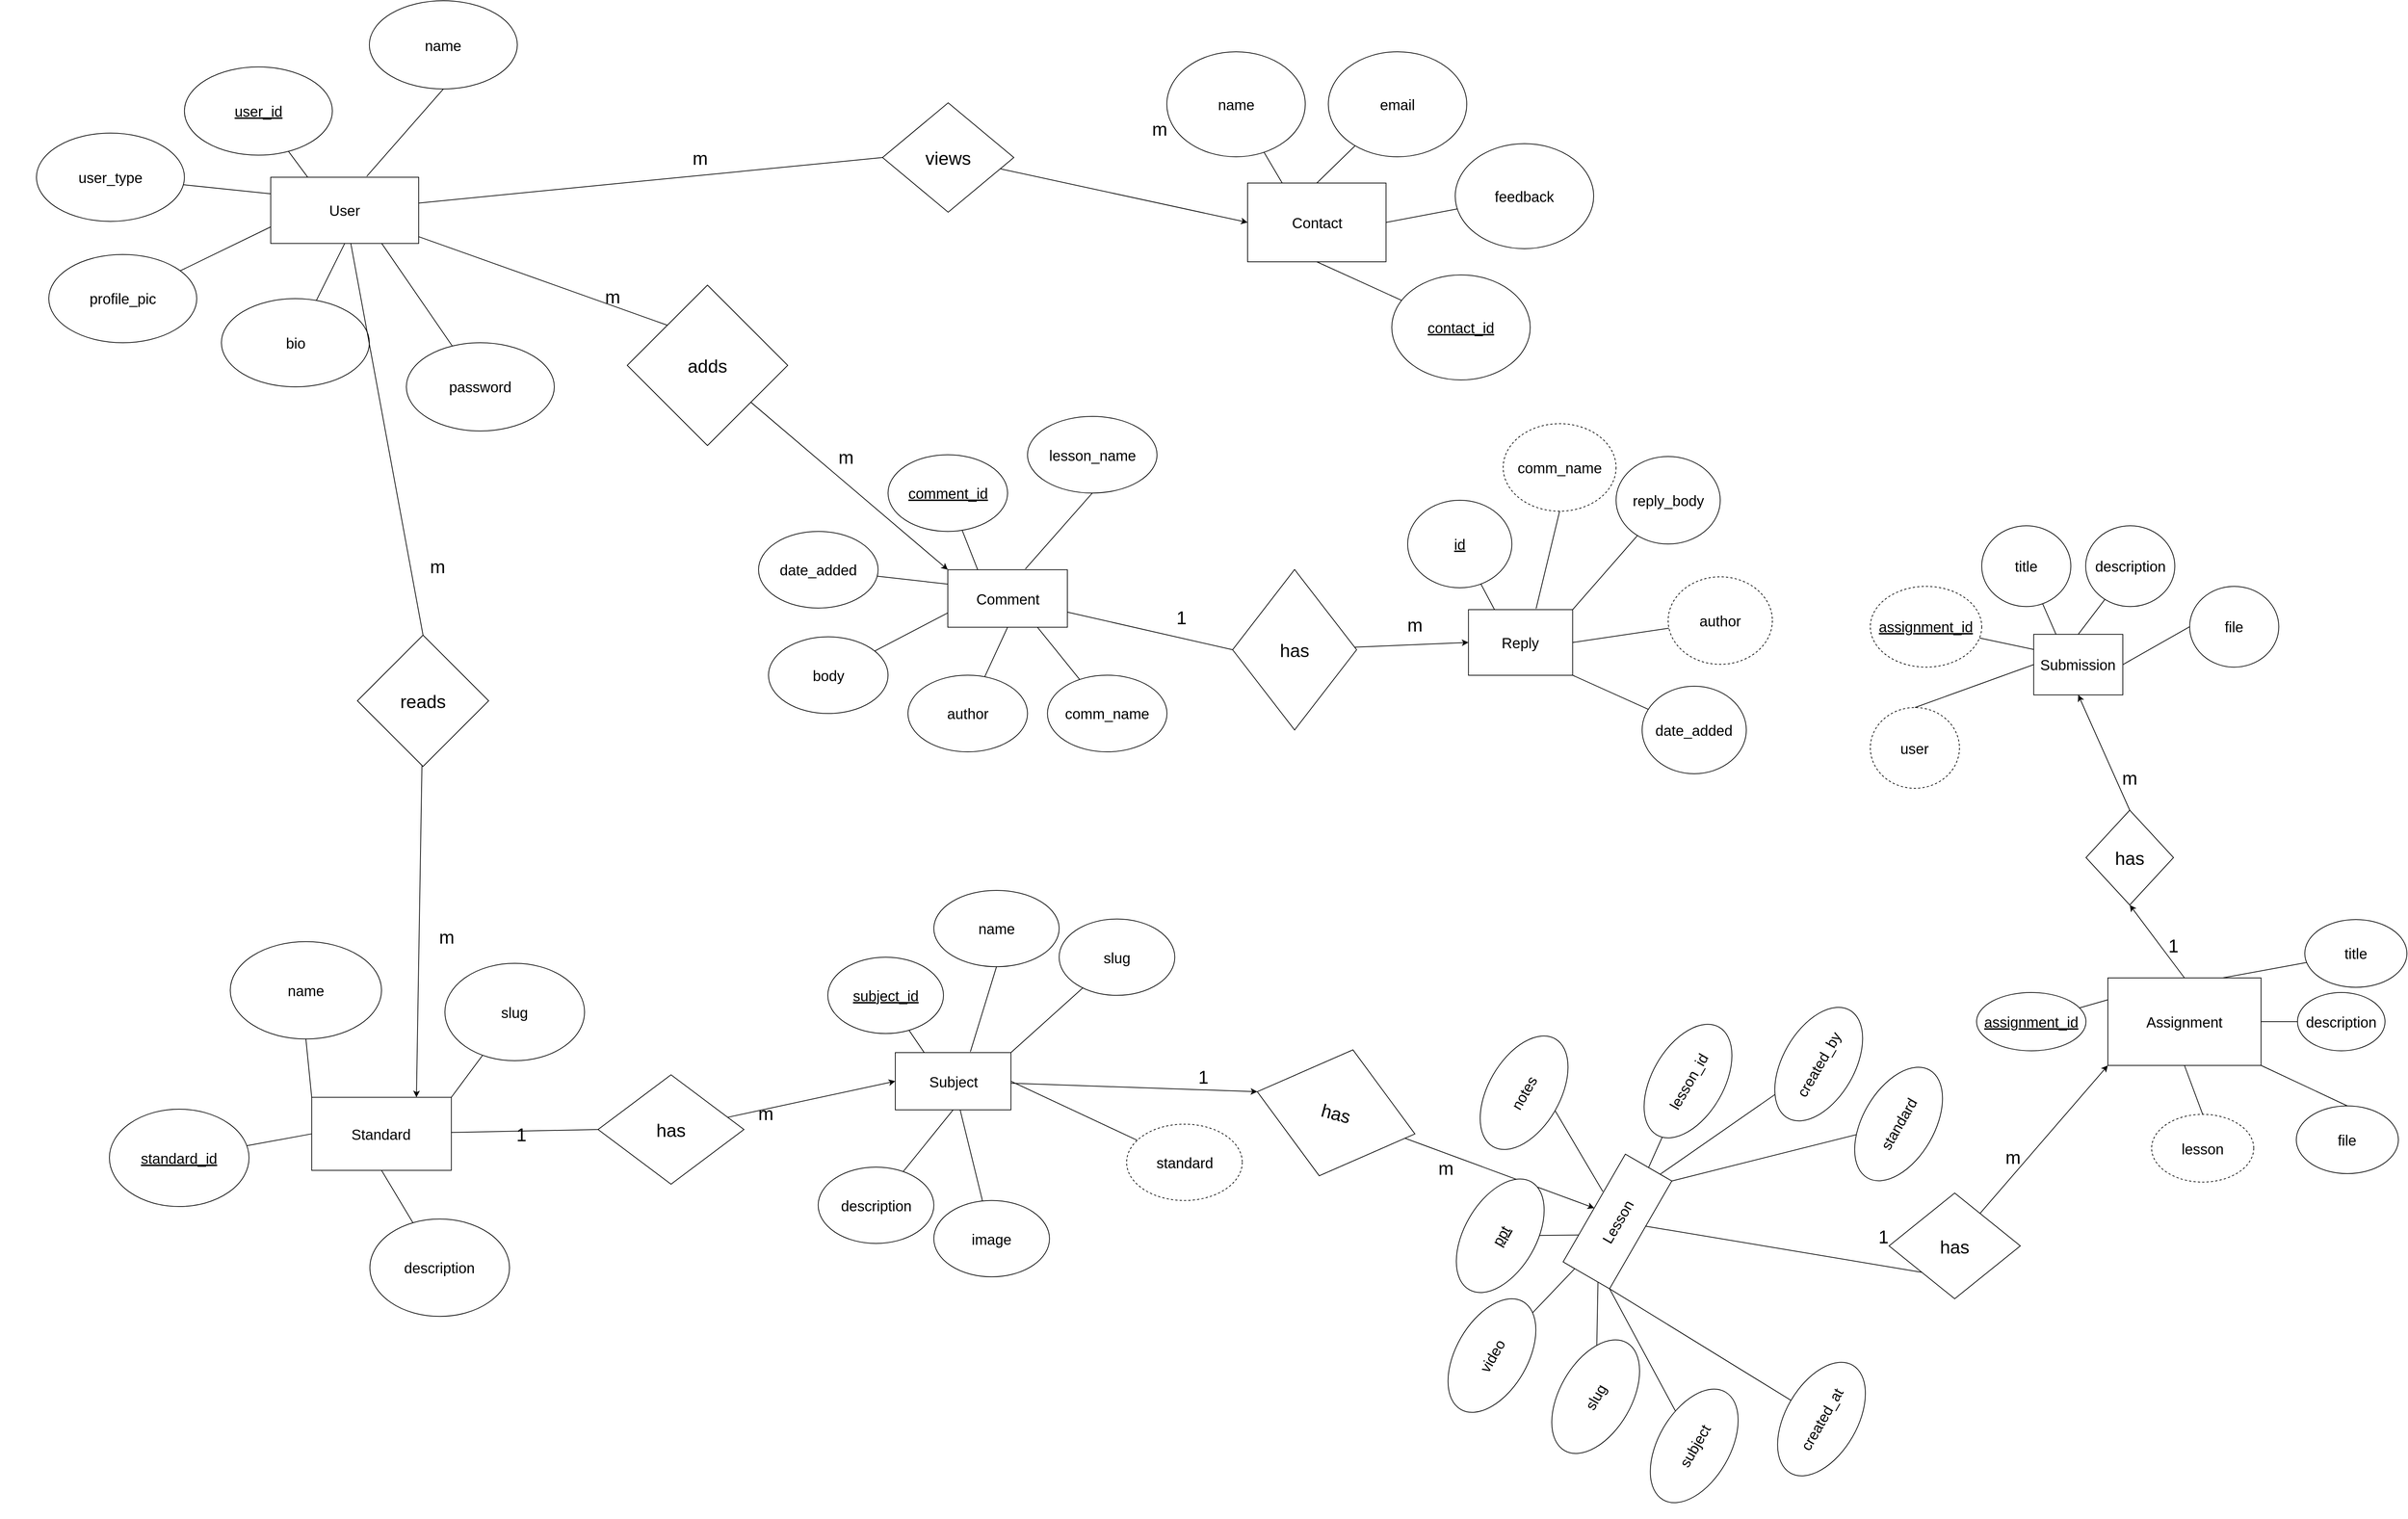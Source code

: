 <mxfile>
    <diagram id="Q6H8XPNYbtDZHGbil2yH" name="Page-1">
        <mxGraphModel dx="2422" dy="650" grid="1" gridSize="10" guides="1" tooltips="1" connect="1" arrows="1" fold="1" page="1" pageScale="1" pageWidth="850" pageHeight="1100" math="0" shadow="0">
            <root>
                <mxCell id="0"/>
                <mxCell id="1" parent="0"/>
                <mxCell id="144" value="" style="group" parent="1" vertex="1" connectable="0">
                    <mxGeometry x="-170" y="50" width="710" height="590" as="geometry"/>
                </mxCell>
                <mxCell id="4" value="&lt;font style=&quot;font-size: 20px&quot;&gt;User&lt;/font&gt;" style="rounded=0;whiteSpace=wrap;html=1;fontSize=13;" parent="144" vertex="1">
                    <mxGeometry x="321.19" y="242.051" width="202.857" height="90.769" as="geometry"/>
                </mxCell>
                <mxCell id="38" style="edgeStyle=none;html=1;entryX=0.25;entryY=0;entryDx=0;entryDy=0;fontSize=20;endArrow=0;endFill=1;" parent="144" source="5" target="4" edge="1">
                    <mxGeometry relative="1" as="geometry"/>
                </mxCell>
                <mxCell id="5" value="&lt;u&gt;user_id&lt;/u&gt;" style="ellipse;whiteSpace=wrap;html=1;fontSize=20;" parent="144" vertex="1">
                    <mxGeometry x="202.857" y="90.769" width="202.857" height="121.026" as="geometry"/>
                </mxCell>
                <mxCell id="39" style="edgeStyle=none;html=1;entryX=0;entryY=0.25;entryDx=0;entryDy=0;fontSize=20;endArrow=0&#10;;endFill=1;" parent="144" source="6" target="4" edge="1">
                    <mxGeometry relative="1" as="geometry"/>
                </mxCell>
                <mxCell id="6" value="user_type" style="ellipse;whiteSpace=wrap;html=1;fontSize=20;" parent="144" vertex="1">
                    <mxGeometry y="181.538" width="202.857" height="121.026" as="geometry"/>
                </mxCell>
                <mxCell id="40" style="edgeStyle=none;html=1;entryX=0;entryY=0.75;entryDx=0;entryDy=0;fontSize=20;endArrow=0;endFill=1;" parent="144" source="7" target="4" edge="1">
                    <mxGeometry relative="1" as="geometry"/>
                </mxCell>
                <mxCell id="7" value="profile_pic" style="ellipse;whiteSpace=wrap;html=1;fontSize=20;" parent="144" vertex="1">
                    <mxGeometry x="16.905" y="347.949" width="202.857" height="121.026" as="geometry"/>
                </mxCell>
                <mxCell id="41" style="edgeStyle=none;shape=connector;rounded=1;html=1;entryX=0.5;entryY=1;entryDx=0;entryDy=0;labelBackgroundColor=default;fontFamily=Helvetica;fontSize=20;fontColor=default;endArrow=0;endFill=1;strokeColor=default;" parent="144" source="8" target="4" edge="1">
                    <mxGeometry relative="1" as="geometry"/>
                </mxCell>
                <mxCell id="8" value="bio" style="ellipse;whiteSpace=wrap;html=1;fontSize=20;" parent="144" vertex="1">
                    <mxGeometry x="253.571" y="408.462" width="202.857" height="121.026" as="geometry"/>
                </mxCell>
                <mxCell id="9" value="name" style="ellipse;whiteSpace=wrap;html=1;fontSize=20;" parent="144" vertex="1">
                    <mxGeometry x="456.429" width="202.857" height="121.026" as="geometry"/>
                </mxCell>
                <mxCell id="31" value="" style="endArrow=none;html=1;fontSize=20;exitX=0.649;exitY=-0.014;exitDx=0;exitDy=0;entryX=0.5;entryY=1;entryDx=0;entryDy=0;exitPerimeter=0;" parent="144" source="4" target="9" edge="1">
                    <mxGeometry width="50" height="50" relative="1" as="geometry">
                        <mxPoint x="439.524" y="181.538" as="sourcePoint"/>
                        <mxPoint x="524.048" y="105.897" as="targetPoint"/>
                    </mxGeometry>
                </mxCell>
                <mxCell id="10" value="password" style="ellipse;whiteSpace=wrap;html=1;fontSize=20;" parent="144" vertex="1">
                    <mxGeometry x="507.143" y="468.974" width="202.857" height="121.026" as="geometry"/>
                </mxCell>
                <mxCell id="42" style="edgeStyle=none;shape=connector;rounded=1;html=1;entryX=0.75;entryY=1;entryDx=0;entryDy=0;labelBackgroundColor=default;fontFamily=Helvetica;fontSize=20;fontColor=default;endArrow=0;endFill=1;strokeColor=default;" parent="144" source="10" target="4" edge="1">
                    <mxGeometry relative="1" as="geometry"/>
                </mxCell>
                <mxCell id="147" value="" style="group" parent="1" vertex="1" connectable="0">
                    <mxGeometry x="820" y="620" width="560" height="460" as="geometry"/>
                </mxCell>
                <mxCell id="68" value="&lt;font style=&quot;font-size: 20px&quot;&gt;Comment&lt;/font&gt;" style="rounded=0;whiteSpace=wrap;html=1;fontSize=13;" parent="147" vertex="1">
                    <mxGeometry x="259.512" y="210.286" width="163.902" height="78.857" as="geometry"/>
                </mxCell>
                <mxCell id="69" style="edgeStyle=none;html=1;entryX=0.25;entryY=0;entryDx=0;entryDy=0;fontSize=20;endArrow=0;endFill=1;" parent="147" source="70" target="68" edge="1">
                    <mxGeometry relative="1" as="geometry"/>
                </mxCell>
                <mxCell id="70" value="&lt;u&gt;comment_id&lt;/u&gt;" style="ellipse;whiteSpace=wrap;html=1;fontSize=20;" parent="147" vertex="1">
                    <mxGeometry x="177.561" y="52.571" width="163.902" height="105.143" as="geometry"/>
                </mxCell>
                <mxCell id="71" style="edgeStyle=none;html=1;entryX=0;entryY=0.25;entryDx=0;entryDy=0;fontSize=20;endArrow=0&#10;;endFill=1;" parent="147" source="72" target="68" edge="1">
                    <mxGeometry relative="1" as="geometry"/>
                </mxCell>
                <mxCell id="72" value="date_added" style="ellipse;whiteSpace=wrap;html=1;fontSize=20;" parent="147" vertex="1">
                    <mxGeometry y="157.714" width="163.902" height="105.143" as="geometry"/>
                </mxCell>
                <mxCell id="73" style="edgeStyle=none;html=1;entryX=0;entryY=0.75;entryDx=0;entryDy=0;fontSize=20;endArrow=0;endFill=1;" parent="147" source="74" target="68" edge="1">
                    <mxGeometry relative="1" as="geometry"/>
                </mxCell>
                <mxCell id="74" value="body" style="ellipse;whiteSpace=wrap;html=1;fontSize=20;" parent="147" vertex="1">
                    <mxGeometry x="13.659" y="302.286" width="163.902" height="105.143" as="geometry"/>
                </mxCell>
                <mxCell id="75" style="edgeStyle=none;shape=connector;rounded=1;html=1;entryX=0.5;entryY=1;entryDx=0;entryDy=0;labelBackgroundColor=default;fontFamily=Helvetica;fontSize=20;fontColor=default;endArrow=0;endFill=1;strokeColor=default;" parent="147" source="76" target="68" edge="1">
                    <mxGeometry relative="1" as="geometry"/>
                </mxCell>
                <mxCell id="76" value="author" style="ellipse;whiteSpace=wrap;html=1;fontSize=20;" parent="147" vertex="1">
                    <mxGeometry x="204.878" y="354.857" width="163.902" height="105.143" as="geometry"/>
                </mxCell>
                <mxCell id="77" value="lesson_name" style="ellipse;whiteSpace=wrap;html=1;fontSize=20;" parent="147" vertex="1">
                    <mxGeometry x="368.78" width="177.561" height="105.143" as="geometry"/>
                </mxCell>
                <mxCell id="78" style="edgeStyle=none;shape=connector;rounded=1;html=1;entryX=0.75;entryY=1;entryDx=0;entryDy=0;labelBackgroundColor=default;fontFamily=Helvetica;fontSize=20;fontColor=default;endArrow=0;endFill=1;strokeColor=default;" parent="147" source="79" target="68" edge="1">
                    <mxGeometry relative="1" as="geometry"/>
                </mxCell>
                <mxCell id="79" value="comm_name" style="ellipse;whiteSpace=wrap;html=1;fontSize=20;" parent="147" vertex="1">
                    <mxGeometry x="396.098" y="354.857" width="163.902" height="105.143" as="geometry"/>
                </mxCell>
                <mxCell id="80" value="" style="endArrow=none;html=1;fontSize=20;exitX=0.649;exitY=-0.014;exitDx=0;exitDy=0;entryX=0.5;entryY=1;entryDx=0;entryDy=0;exitPerimeter=0;" parent="147" source="68" target="77" edge="1">
                    <mxGeometry width="50" height="50" relative="1" as="geometry">
                        <mxPoint x="355.122" y="157.714" as="sourcePoint"/>
                        <mxPoint x="423.415" y="92" as="targetPoint"/>
                    </mxGeometry>
                </mxCell>
                <mxCell id="398" value="m" style="text;html=1;strokeColor=none;fillColor=none;align=center;verticalAlign=middle;whiteSpace=wrap;rounded=0;fontSize=25;" parent="147" vertex="1">
                    <mxGeometry x="90" y="40" width="60" height="30" as="geometry"/>
                </mxCell>
                <mxCell id="149" value="" style="group" parent="1" vertex="1" connectable="0">
                    <mxGeometry x="1710" y="630" width="500" height="480" as="geometry"/>
                </mxCell>
                <mxCell id="81" value="&lt;font style=&quot;font-size: 20px&quot;&gt;Reply&lt;/font&gt;" style="rounded=0;whiteSpace=wrap;html=1;fontSize=13;" parent="149" vertex="1">
                    <mxGeometry x="83.333" y="255" width="142.857" height="90" as="geometry"/>
                </mxCell>
                <mxCell id="82" style="edgeStyle=none;html=1;entryX=0.25;entryY=0;entryDx=0;entryDy=0;fontSize=20;endArrow=0;endFill=1;" parent="149" source="83" target="81" edge="1">
                    <mxGeometry relative="1" as="geometry"/>
                </mxCell>
                <mxCell id="83" value="&lt;u&gt;id&lt;/u&gt;" style="ellipse;whiteSpace=wrap;html=1;fontSize=20;" parent="149" vertex="1">
                    <mxGeometry y="105" width="142.857" height="120" as="geometry"/>
                </mxCell>
                <mxCell id="84" style="edgeStyle=none;html=1;entryX=1;entryY=1;entryDx=0;entryDy=0;fontSize=20;endArrow=0&#10;;endFill=1;" parent="149" source="85" target="81" edge="1">
                    <mxGeometry relative="1" as="geometry"/>
                </mxCell>
                <mxCell id="85" value="date_added" style="ellipse;whiteSpace=wrap;html=1;fontSize=20;" parent="149" vertex="1">
                    <mxGeometry x="321.429" y="360" width="142.857" height="120" as="geometry"/>
                </mxCell>
                <mxCell id="88" style="edgeStyle=none;shape=connector;rounded=1;html=1;entryX=1;entryY=0.5;entryDx=0;entryDy=0;labelBackgroundColor=default;fontFamily=Helvetica;fontSize=20;fontColor=default;endArrow=0;endFill=1;strokeColor=default;" parent="149" source="89" target="81" edge="1">
                    <mxGeometry relative="1" as="geometry"/>
                </mxCell>
                <mxCell id="89" value="author" style="ellipse;whiteSpace=wrap;html=1;fontSize=20;dashed=1;" parent="149" vertex="1">
                    <mxGeometry x="357.143" y="210" width="142.857" height="120" as="geometry"/>
                </mxCell>
                <mxCell id="90" value="comm_name" style="ellipse;whiteSpace=dotted;html=1;fontSize=20;dashed=1;" parent="149" vertex="1">
                    <mxGeometry x="130.952" width="154.762" height="120" as="geometry"/>
                </mxCell>
                <mxCell id="91" style="edgeStyle=none;shape=connector;rounded=1;html=1;entryX=1;entryY=0;entryDx=0;entryDy=0;labelBackgroundColor=default;fontFamily=Helvetica;fontSize=20;fontColor=default;endArrow=0;endFill=1;strokeColor=default;" parent="149" source="92" target="81" edge="1">
                    <mxGeometry relative="1" as="geometry"/>
                </mxCell>
                <mxCell id="92" value="reply_body" style="ellipse;whiteSpace=wrap;html=1;fontSize=20;" parent="149" vertex="1">
                    <mxGeometry x="285.714" y="45" width="142.857" height="120" as="geometry"/>
                </mxCell>
                <mxCell id="93" value="" style="endArrow=none;html=1;fontSize=20;exitX=0.649;exitY=-0.014;exitDx=0;exitDy=0;entryX=0.5;entryY=1;entryDx=0;entryDy=0;exitPerimeter=0;" parent="149" source="81" target="90" edge="1">
                    <mxGeometry width="50" height="50" relative="1" as="geometry">
                        <mxPoint x="166.667" y="195" as="sourcePoint"/>
                        <mxPoint x="226.19" y="120" as="targetPoint"/>
                    </mxGeometry>
                </mxCell>
                <mxCell id="157" style="edgeStyle=none;rounded=0;html=1;entryX=0;entryY=0;entryDx=0;entryDy=0;fontSize=25;startArrow=none;" parent="1" source="158" target="68" edge="1">
                    <mxGeometry relative="1" as="geometry"/>
                </mxCell>
                <mxCell id="158" value="adds" style="rhombus;whiteSpace=wrap;html=1;fontSize=25;" parent="1" vertex="1">
                    <mxGeometry x="640" y="440" width="220" height="220" as="geometry"/>
                </mxCell>
                <mxCell id="159" value="" style="edgeStyle=none;rounded=0;html=1;entryX=0;entryY=0;entryDx=0;entryDy=0;fontSize=25;endArrow=none;" parent="1" source="4" target="158" edge="1">
                    <mxGeometry relative="1" as="geometry">
                        <mxPoint x="293.729" y="210" as="sourcePoint"/>
                        <mxPoint x="1110" y="770" as="targetPoint"/>
                    </mxGeometry>
                </mxCell>
                <mxCell id="160" style="edgeStyle=none;rounded=0;html=1;entryX=0;entryY=0.5;entryDx=0;entryDy=0;fontSize=25;startArrow=none;" parent="1" source="161" target="81" edge="1">
                    <mxGeometry relative="1" as="geometry"/>
                </mxCell>
                <mxCell id="161" value="has" style="rhombus;whiteSpace=wrap;html=1;fontSize=25;" parent="1" vertex="1">
                    <mxGeometry x="1470" y="830" width="170" height="220" as="geometry"/>
                </mxCell>
                <mxCell id="162" value="" style="edgeStyle=none;rounded=0;html=1;entryX=0;entryY=0.5;entryDx=0;entryDy=0;fontSize=25;endArrow=none;" parent="1" source="68" target="161" edge="1">
                    <mxGeometry relative="1" as="geometry">
                        <mxPoint x="1230" y="812.353" as="sourcePoint"/>
                        <mxPoint x="1850" y="940" as="targetPoint"/>
                    </mxGeometry>
                </mxCell>
                <mxCell id="235" value="" style="group" parent="1" vertex="1" connectable="0">
                    <mxGeometry x="915" y="1270" width="555" height="529.91" as="geometry"/>
                </mxCell>
                <mxCell id="236" value="&lt;font style=&quot;font-size: 20px&quot;&gt;Subject&lt;/font&gt;" style="rounded=0;whiteSpace=wrap;html=1;fontSize=13;" parent="235" vertex="1">
                    <mxGeometry x="92.5" y="222.431" width="158.571" height="78.505" as="geometry"/>
                </mxCell>
                <mxCell id="237" style="edgeStyle=none;html=1;entryX=0.25;entryY=0;entryDx=0;entryDy=0;fontSize=20;endArrow=0;endFill=1;" parent="235" source="238" target="236" edge="1">
                    <mxGeometry relative="1" as="geometry"/>
                </mxCell>
                <mxCell id="238" value="&lt;u&gt;subject_id&lt;/u&gt;" style="ellipse;whiteSpace=wrap;html=1;fontSize=20;" parent="235" vertex="1">
                    <mxGeometry y="91.589" width="158.571" height="104.674" as="geometry"/>
                </mxCell>
                <mxCell id="241" style="edgeStyle=none;shape=connector;rounded=1;html=1;entryX=1;entryY=0.5;entryDx=0;entryDy=0;labelBackgroundColor=default;fontFamily=Helvetica;fontSize=20;fontColor=default;endArrow=0;endFill=1;strokeColor=default;" parent="235" source="242" target="236" edge="1">
                    <mxGeometry relative="1" as="geometry"/>
                </mxCell>
                <mxCell id="242" value="standard" style="ellipse;whiteSpace=wrap;html=1;fontSize=20;dashed=1;" parent="235" vertex="1">
                    <mxGeometry x="409.643" y="320.563" width="158.571" height="104.674" as="geometry"/>
                </mxCell>
                <mxCell id="243" value="name" style="ellipse;whiteSpace=dotted;html=1;fontSize=20;" parent="235" vertex="1">
                    <mxGeometry x="145.357" width="171.786" height="104.674" as="geometry"/>
                </mxCell>
                <mxCell id="244" style="edgeStyle=none;shape=connector;rounded=1;html=1;entryX=1;entryY=0;entryDx=0;entryDy=0;labelBackgroundColor=default;fontFamily=Helvetica;fontSize=20;fontColor=default;endArrow=0;endFill=1;strokeColor=default;" parent="235" source="245" target="236" edge="1">
                    <mxGeometry relative="1" as="geometry"/>
                </mxCell>
                <mxCell id="245" value="slug" style="ellipse;whiteSpace=wrap;html=1;fontSize=20;" parent="235" vertex="1">
                    <mxGeometry x="317.143" y="39.253" width="158.571" height="104.674" as="geometry"/>
                </mxCell>
                <mxCell id="246" value="" style="endArrow=none;html=1;fontSize=20;exitX=0.649;exitY=-0.014;exitDx=0;exitDy=0;entryX=0.5;entryY=1;entryDx=0;entryDy=0;exitPerimeter=0;" parent="235" source="236" target="243" edge="1">
                    <mxGeometry width="50" height="50" relative="1" as="geometry">
                        <mxPoint x="185" y="170.095" as="sourcePoint"/>
                        <mxPoint x="251.071" y="104.674" as="targetPoint"/>
                    </mxGeometry>
                </mxCell>
                <mxCell id="247" style="edgeStyle=none;html=1;entryX=0.5;entryY=1;entryDx=0;entryDy=0;fontSize=20;endArrow=0&#10;;endFill=1;" parent="235" source="248" target="236" edge="1">
                    <mxGeometry relative="1" as="geometry">
                        <mxPoint x="52.857" y="340.189" as="targetPoint"/>
                    </mxGeometry>
                </mxCell>
                <mxCell id="248" value="description" style="ellipse;whiteSpace=wrap;html=1;fontSize=20;" parent="235" vertex="1">
                    <mxGeometry x="-13.214" y="379.442" width="158.571" height="104.674" as="geometry"/>
                </mxCell>
                <mxCell id="240" value="image" style="ellipse;whiteSpace=wrap;html=1;fontSize=20;" parent="235" vertex="1">
                    <mxGeometry x="145.357" y="425.236" width="158.571" height="104.674" as="geometry"/>
                </mxCell>
                <mxCell id="239" style="edgeStyle=none;html=1;fontSize=20;endArrow=0&#10;;endFill=1;" parent="235" source="240" target="236" edge="1">
                    <mxGeometry relative="1" as="geometry"/>
                </mxCell>
                <mxCell id="407" value="1" style="text;html=1;strokeColor=none;fillColor=none;align=center;verticalAlign=middle;whiteSpace=wrap;rounded=0;fontSize=25;" parent="235" vertex="1">
                    <mxGeometry x="485" y="240" width="60" height="30" as="geometry"/>
                </mxCell>
                <mxCell id="327" value="" style="group" parent="1" vertex="1" connectable="0">
                    <mxGeometry x="2490" y="1350" width="590" height="320" as="geometry"/>
                </mxCell>
                <mxCell id="328" value="&lt;font style=&quot;font-size: 20px&quot;&gt;Assignment&lt;/font&gt;" style="rounded=0;whiteSpace=wrap;html=1;fontSize=13;" parent="327" vertex="1">
                    <mxGeometry x="180" y="40" width="210" height="120" as="geometry"/>
                </mxCell>
                <mxCell id="331" style="edgeStyle=none;shape=connector;rounded=1;html=1;entryX=0;entryY=0.25;entryDx=0;entryDy=0;labelBackgroundColor=default;fontFamily=Helvetica;fontSize=20;fontColor=default;endArrow=0;endFill=1;strokeColor=default;" parent="327" source="332" target="328" edge="1">
                    <mxGeometry relative="1" as="geometry"/>
                </mxCell>
                <mxCell id="332" value="&lt;u&gt;assignment_id&lt;/u&gt;" style="ellipse;whiteSpace=wrap;html=1;fontSize=20;" parent="327" vertex="1">
                    <mxGeometry y="60" width="150" height="80" as="geometry"/>
                </mxCell>
                <mxCell id="334" value="description" style="ellipse;whiteSpace=wrap;html=1;fontSize=20;" parent="327" vertex="1">
                    <mxGeometry x="440" y="60" width="120" height="80" as="geometry"/>
                </mxCell>
                <mxCell id="423" value="" style="group" vertex="1" connectable="0" parent="327">
                    <mxGeometry x="240" y="-40" width="350" height="360" as="geometry"/>
                </mxCell>
                <mxCell id="330" value="title" style="ellipse;whiteSpace=wrap;html=1;fontSize=20;" parent="423" vertex="1">
                    <mxGeometry x="210" width="140" height="92.903" as="geometry"/>
                </mxCell>
                <mxCell id="333" style="edgeStyle=none;shape=connector;rounded=1;html=1;entryX=1;entryY=0.5;entryDx=0;entryDy=0;labelBackgroundColor=default;fontFamily=Helvetica;fontSize=20;fontColor=default;endArrow=0;endFill=1;strokeColor=default;" parent="423" source="334" target="328" edge="1">
                    <mxGeometry relative="1" as="geometry"/>
                </mxCell>
                <mxCell id="337" value="&lt;font style=&quot;font-size: 20px&quot;&gt;file&lt;/font&gt;" style="ellipse;whiteSpace=wrap;html=1;" parent="423" vertex="1">
                    <mxGeometry x="198.333" y="255.484" width="140" height="92.903" as="geometry"/>
                </mxCell>
                <mxCell id="338" value="&lt;font style=&quot;font-size: 20px&quot;&gt;lesson&lt;/font&gt;" style="ellipse;whiteSpace=wrap;html=1;dashed=1;" parent="423" vertex="1">
                    <mxGeometry y="267.097" width="140" height="92.903" as="geometry"/>
                </mxCell>
                <mxCell id="339" style="edgeStyle=none;shape=connector;rounded=1;html=1;entryX=0.5;entryY=1;entryDx=0;entryDy=0;labelBackgroundColor=default;fontFamily=Helvetica;fontSize=20;fontColor=default;endArrow=0;endFill=1;strokeColor=default;exitX=0.5;exitY=0;exitDx=0;exitDy=0;" parent="423" source="338" target="328" edge="1">
                    <mxGeometry relative="1" as="geometry">
                        <mxPoint x="-105.205" y="197.556" as="sourcePoint"/>
                        <mxPoint x="-11.667" y="226.452" as="targetPoint"/>
                    </mxGeometry>
                </mxCell>
                <mxCell id="340" style="edgeStyle=none;shape=connector;rounded=1;html=1;entryX=1;entryY=1;entryDx=0;entryDy=0;labelBackgroundColor=default;fontFamily=Helvetica;fontSize=20;fontColor=default;endArrow=0;endFill=1;strokeColor=default;exitX=0.5;exitY=0;exitDx=0;exitDy=0;" parent="423" source="337" target="328" edge="1">
                    <mxGeometry relative="1" as="geometry">
                        <mxPoint x="163.333" y="278.71" as="sourcePoint"/>
                        <mxPoint x="140" y="243.871" as="targetPoint"/>
                        <Array as="points"/>
                    </mxGeometry>
                </mxCell>
                <mxCell id="329" style="edgeStyle=none;shape=connector;rounded=1;html=1;entryX=0.75;entryY=0;entryDx=0;entryDy=0;labelBackgroundColor=default;fontFamily=Helvetica;fontSize=20;fontColor=default;endArrow=0;endFill=1;strokeColor=default;" parent="327" source="330" target="328" edge="1">
                    <mxGeometry relative="1" as="geometry"/>
                </mxCell>
                <mxCell id="375" style="edgeStyle=none;rounded=0;html=1;entryX=0;entryY=1;entryDx=0;entryDy=0;fontSize=25;startArrow=none;" parent="1" source="376" target="328" edge="1">
                    <mxGeometry relative="1" as="geometry">
                        <Array as="points">
                            <mxPoint x="2480" y="1730"/>
                        </Array>
                    </mxGeometry>
                </mxCell>
                <mxCell id="361" style="edgeStyle=none;rounded=0;html=1;entryX=0.5;entryY=0;entryDx=0;entryDy=0;fontSize=20;startArrow=none;" parent="1" source="362" target="341" edge="1">
                    <mxGeometry relative="1" as="geometry"/>
                </mxCell>
                <mxCell id="362" value="&lt;font style=&quot;font-size: 25px&quot;&gt;has&lt;/font&gt;" style="rhombus;whiteSpace=wrap;html=1;fontSize=20;rotation=15;" parent="1" vertex="1">
                    <mxGeometry x="1499.996" y="1485.605" width="223.72" height="178.79" as="geometry"/>
                </mxCell>
                <mxCell id="365" style="edgeStyle=none;rounded=0;html=1;entryX=0;entryY=0.5;entryDx=0;entryDy=0;fontSize=25;" parent="1" source="236" target="362" edge="1">
                    <mxGeometry relative="1" as="geometry"/>
                </mxCell>
                <mxCell id="366" style="edgeStyle=none;rounded=0;html=1;entryX=0;entryY=0.5;entryDx=0;entryDy=0;fontSize=25;startArrow=none;" parent="1" source="367" target="236" edge="1">
                    <mxGeometry relative="1" as="geometry"/>
                </mxCell>
                <mxCell id="367" value="has" style="rhombus;whiteSpace=wrap;html=1;fontSize=25;" parent="1" vertex="1">
                    <mxGeometry x="600" y="1522.91" width="200" height="150" as="geometry"/>
                </mxCell>
                <mxCell id="369" style="edgeStyle=none;rounded=0;html=1;fontSize=25;entryX=0.75;entryY=0;entryDx=0;entryDy=0;startArrow=none;" parent="1" source="370" target="226" edge="1">
                    <mxGeometry relative="1" as="geometry">
                        <mxPoint x="340" y="1531.111" as="targetPoint"/>
                    </mxGeometry>
                </mxCell>
                <mxCell id="370" value="reads" style="rhombus;whiteSpace=wrap;html=1;fontSize=25;" parent="1" vertex="1">
                    <mxGeometry x="270" y="920" width="180" height="180" as="geometry"/>
                </mxCell>
                <mxCell id="371" value="" style="edgeStyle=none;rounded=0;html=1;fontSize=25;entryX=0.5;entryY=0;entryDx=0;entryDy=0;endArrow=none;" parent="1" source="4" target="370" edge="1">
                    <mxGeometry relative="1" as="geometry">
                        <mxPoint x="340" y="1660" as="targetPoint"/>
                        <mxPoint x="271.443" y="235" as="sourcePoint"/>
                    </mxGeometry>
                </mxCell>
                <mxCell id="372" style="edgeStyle=none;rounded=0;html=1;entryX=0;entryY=0.5;entryDx=0;entryDy=0;fontSize=25;startArrow=none;" parent="1" source="373" target="216" edge="1">
                    <mxGeometry relative="1" as="geometry"/>
                </mxCell>
                <mxCell id="373" value="views" style="rhombus;whiteSpace=wrap;html=1;fontSize=25;" parent="1" vertex="1">
                    <mxGeometry x="990" y="190" width="180" height="150" as="geometry"/>
                </mxCell>
                <mxCell id="374" value="" style="edgeStyle=none;rounded=0;html=1;entryX=0;entryY=0.5;entryDx=0;entryDy=0;fontSize=25;endArrow=none;" parent="1" source="4" target="373" edge="1">
                    <mxGeometry relative="1" as="geometry">
                        <mxPoint x="330" y="207.422" as="sourcePoint"/>
                        <mxPoint x="1880" y="270" as="targetPoint"/>
                    </mxGeometry>
                </mxCell>
                <mxCell id="376" value="has" style="rhombus;whiteSpace=wrap;html=1;fontSize=25;" parent="1" vertex="1">
                    <mxGeometry x="2370" y="1685" width="180" height="145" as="geometry"/>
                </mxCell>
                <mxCell id="377" value="" style="edgeStyle=none;rounded=0;html=1;entryX=0;entryY=1;entryDx=0;entryDy=0;fontSize=25;endArrow=none;" parent="1" source="341" target="376" edge="1">
                    <mxGeometry relative="1" as="geometry">
                        <mxPoint x="2048.353" y="1738.237" as="sourcePoint"/>
                        <mxPoint x="2665" y="1500" as="targetPoint"/>
                        <Array as="points"/>
                    </mxGeometry>
                </mxCell>
                <mxCell id="378" value="m" style="text;html=1;strokeColor=none;fillColor=none;align=center;verticalAlign=middle;whiteSpace=wrap;rounded=0;fontSize=25;" parent="1" vertex="1">
                    <mxGeometry x="710" y="250" width="60" height="30" as="geometry"/>
                </mxCell>
                <mxCell id="379" value="m" style="text;html=1;strokeColor=none;fillColor=none;align=center;verticalAlign=middle;whiteSpace=wrap;rounded=0;fontSize=25;" parent="1" vertex="1">
                    <mxGeometry x="1340" y="210" width="60" height="30" as="geometry"/>
                </mxCell>
                <mxCell id="380" value="" style="group" parent="1" vertex="1" connectable="0">
                    <mxGeometry x="2344.33" y="870" width="560" height="365" as="geometry"/>
                </mxCell>
                <mxCell id="393" value="has" style="rhombus;whiteSpace=wrap;html=1;fontSize=25;" parent="380" vertex="1">
                    <mxGeometry x="295.67" y="290" width="120" height="130" as="geometry"/>
                </mxCell>
                <mxCell id="421" value="" style="group" vertex="1" connectable="0" parent="380">
                    <mxGeometry y="-100" width="560" height="360" as="geometry"/>
                </mxCell>
                <mxCell id="381" value="&lt;font style=&quot;font-size: 20px&quot;&gt;Submission&lt;/font&gt;" style="rounded=0;whiteSpace=wrap;html=1;fontSize=13;" parent="421" vertex="1">
                    <mxGeometry x="224.0" y="148.846" width="122.182" height="83.077" as="geometry"/>
                </mxCell>
                <mxCell id="382" style="edgeStyle=none;shape=connector;rounded=1;html=1;entryX=0.25;entryY=0;entryDx=0;entryDy=0;labelBackgroundColor=default;fontFamily=Helvetica;fontSize=20;fontColor=default;endArrow=0;endFill=1;strokeColor=default;" parent="421" source="383" target="381" edge="1">
                    <mxGeometry relative="1" as="geometry"/>
                </mxCell>
                <mxCell id="383" value="title" style="ellipse;whiteSpace=wrap;html=1;fontSize=20;" parent="421" vertex="1">
                    <mxGeometry x="152.727" width="122.182" height="110.769" as="geometry"/>
                </mxCell>
                <mxCell id="384" style="edgeStyle=none;shape=connector;rounded=1;html=1;entryX=0;entryY=0.25;entryDx=0;entryDy=0;labelBackgroundColor=default;fontFamily=Helvetica;fontSize=20;fontColor=default;endArrow=0;endFill=1;strokeColor=default;" parent="421" source="385" target="381" edge="1">
                    <mxGeometry relative="1" as="geometry"/>
                </mxCell>
                <mxCell id="385" value="&lt;u&gt;assignment_id&lt;/u&gt;" style="ellipse;whiteSpace=wrap;html=1;fontSize=20;dashed=1;" parent="421" vertex="1">
                    <mxGeometry y="83.077" width="152.727" height="110.769" as="geometry"/>
                </mxCell>
                <mxCell id="386" style="edgeStyle=none;shape=connector;rounded=1;html=1;entryX=0.5;entryY=0;entryDx=0;entryDy=0;labelBackgroundColor=default;fontFamily=Helvetica;fontSize=20;fontColor=default;endArrow=0;endFill=1;strokeColor=default;" parent="421" source="387" target="381" edge="1">
                    <mxGeometry relative="1" as="geometry"/>
                </mxCell>
                <mxCell id="387" value="description" style="ellipse;whiteSpace=wrap;html=1;fontSize=20;" parent="421" vertex="1">
                    <mxGeometry x="295.273" width="122.182" height="110.769" as="geometry"/>
                </mxCell>
                <mxCell id="388" value="&lt;font style=&quot;font-size: 20px&quot;&gt;file&lt;/font&gt;" style="ellipse;whiteSpace=wrap;html=1;" parent="421" vertex="1">
                    <mxGeometry x="437.818" y="83.077" width="122.182" height="110.769" as="geometry"/>
                </mxCell>
                <mxCell id="389" value="&lt;font style=&quot;font-size: 20px&quot;&gt;user&lt;/font&gt;" style="ellipse;whiteSpace=wrap;html=1;dashed=1;" parent="421" vertex="1">
                    <mxGeometry y="249.231" width="122.182" height="110.769" as="geometry"/>
                </mxCell>
                <mxCell id="390" style="edgeStyle=none;shape=connector;rounded=1;html=1;entryX=0;entryY=0.5;entryDx=0;entryDy=0;labelBackgroundColor=default;fontFamily=Helvetica;fontSize=20;fontColor=default;endArrow=0;endFill=1;strokeColor=default;exitX=0.5;exitY=0;exitDx=0;exitDy=0;" parent="421" source="389" target="381" edge="1">
                    <mxGeometry relative="1" as="geometry">
                        <mxPoint x="152.548" y="180.163" as="sourcePoint"/>
                        <mxPoint x="234.182" y="214.615" as="targetPoint"/>
                    </mxGeometry>
                </mxCell>
                <mxCell id="391" style="edgeStyle=none;shape=connector;rounded=1;html=1;entryX=1;entryY=0.5;entryDx=0;entryDy=0;labelBackgroundColor=default;fontFamily=Helvetica;fontSize=20;fontColor=default;endArrow=0;endFill=1;strokeColor=default;exitX=0;exitY=0.5;exitDx=0;exitDy=0;" parent="421" source="388" target="381" edge="1">
                    <mxGeometry relative="1" as="geometry">
                        <mxPoint x="386.909" y="276.923" as="sourcePoint"/>
                        <mxPoint x="366.545" y="235.385" as="targetPoint"/>
                        <Array as="points"/>
                    </mxGeometry>
                </mxCell>
                <mxCell id="415" style="edgeStyle=none;html=1;exitX=0.5;exitY=0;exitDx=0;exitDy=0;entryX=0.5;entryY=1;entryDx=0;entryDy=0;" parent="421" source="393" target="381" edge="1">
                    <mxGeometry relative="1" as="geometry"/>
                </mxCell>
                <mxCell id="397" value="m" style="text;html=1;strokeColor=none;fillColor=none;align=center;verticalAlign=middle;whiteSpace=wrap;rounded=0;fontSize=25;" parent="1" vertex="1">
                    <mxGeometry x="590" y="440" width="60" height="30" as="geometry"/>
                </mxCell>
                <mxCell id="399" value="1" style="text;html=1;strokeColor=none;fillColor=none;align=center;verticalAlign=middle;whiteSpace=wrap;rounded=0;fontSize=25;" parent="1" vertex="1">
                    <mxGeometry x="1370" y="880" width="60" height="30" as="geometry"/>
                </mxCell>
                <mxCell id="401" value="m" style="text;html=1;strokeColor=none;fillColor=none;align=center;verticalAlign=middle;whiteSpace=wrap;rounded=0;fontSize=25;" parent="1" vertex="1">
                    <mxGeometry x="1690" y="890" width="60" height="30" as="geometry"/>
                </mxCell>
                <mxCell id="402" value="m" style="text;html=1;strokeColor=none;fillColor=none;align=center;verticalAlign=middle;whiteSpace=wrap;rounded=0;fontSize=25;" parent="1" vertex="1">
                    <mxGeometry x="350" y="810" width="60" height="30" as="geometry"/>
                </mxCell>
                <mxCell id="406" value="m" style="text;html=1;strokeColor=none;fillColor=none;align=center;verticalAlign=middle;whiteSpace=wrap;rounded=0;fontSize=25;" parent="1" vertex="1">
                    <mxGeometry x="800" y="1560" width="60" height="30" as="geometry"/>
                </mxCell>
                <mxCell id="410" value="m" style="text;html=1;strokeColor=none;fillColor=none;align=center;verticalAlign=middle;whiteSpace=wrap;rounded=0;fontSize=25;" parent="1" vertex="1">
                    <mxGeometry x="2510" y="1620" width="60" height="30" as="geometry"/>
                </mxCell>
                <mxCell id="411" value="1" style="text;html=1;strokeColor=none;fillColor=none;align=center;verticalAlign=middle;whiteSpace=wrap;rounded=0;fontSize=25;" parent="1" vertex="1">
                    <mxGeometry x="2730" y="1330" width="60" height="30" as="geometry"/>
                </mxCell>
                <mxCell id="412" value="m" style="text;html=1;strokeColor=none;fillColor=none;align=center;verticalAlign=middle;whiteSpace=wrap;rounded=0;fontSize=25;" parent="1" vertex="1">
                    <mxGeometry x="2670" y="1100" width="60" height="30" as="geometry"/>
                </mxCell>
                <mxCell id="414" style="edgeStyle=none;html=1;exitX=0.5;exitY=0;exitDx=0;exitDy=0;entryX=0.5;entryY=1;entryDx=0;entryDy=0;" parent="1" source="328" target="393" edge="1">
                    <mxGeometry relative="1" as="geometry"/>
                </mxCell>
                <mxCell id="416" value="" style="group" vertex="1" connectable="0" parent="1">
                    <mxGeometry x="1190" y="120" width="775" height="450" as="geometry"/>
                </mxCell>
                <mxCell id="215" value="" style="group" parent="416" vertex="1" connectable="0">
                    <mxGeometry width="775" height="288" as="geometry"/>
                </mxCell>
                <mxCell id="216" value="&lt;font style=&quot;font-size: 20px&quot;&gt;Contact&lt;/font&gt;" style="rounded=0;whiteSpace=wrap;html=1;fontSize=13;" parent="215" vertex="1">
                    <mxGeometry x="300.51" y="180" width="189.796" height="108" as="geometry"/>
                </mxCell>
                <mxCell id="217" style="edgeStyle=none;shape=connector;rounded=1;html=1;entryX=0.25;entryY=0;entryDx=0;entryDy=0;labelBackgroundColor=default;fontFamily=Helvetica;fontSize=20;fontColor=default;endArrow=0;endFill=1;strokeColor=default;" parent="215" source="218" target="216" edge="1">
                    <mxGeometry relative="1" as="geometry"/>
                </mxCell>
                <mxCell id="218" value="name" style="ellipse;whiteSpace=wrap;html=1;fontSize=20;" parent="215" vertex="1">
                    <mxGeometry x="189.796" width="189.796" height="144" as="geometry"/>
                </mxCell>
                <mxCell id="221" style="edgeStyle=none;shape=connector;rounded=1;html=1;entryX=0.5;entryY=0;entryDx=0;entryDy=0;labelBackgroundColor=default;fontFamily=Helvetica;fontSize=20;fontColor=default;endArrow=0;endFill=1;strokeColor=default;" parent="215" source="222" target="216" edge="1">
                    <mxGeometry relative="1" as="geometry"/>
                </mxCell>
                <mxCell id="222" value="email" style="ellipse;whiteSpace=wrap;html=1;fontSize=20;" parent="215" vertex="1">
                    <mxGeometry x="411.224" width="189.796" height="144" as="geometry"/>
                </mxCell>
                <mxCell id="223" style="edgeStyle=none;shape=connector;rounded=1;html=1;entryX=1;entryY=0.5;entryDx=0;entryDy=0;labelBackgroundColor=default;fontFamily=Helvetica;fontSize=20;fontColor=default;endArrow=0;endFill=1;strokeColor=default;" parent="215" source="224" target="216" edge="1">
                    <mxGeometry relative="1" as="geometry"/>
                </mxCell>
                <mxCell id="224" value="feedback" style="ellipse;whiteSpace=wrap;html=1;fontSize=20;" parent="215" vertex="1">
                    <mxGeometry x="585.204" y="126" width="189.796" height="144" as="geometry"/>
                </mxCell>
                <mxCell id="220" value="&lt;u&gt;contact_id&lt;/u&gt;" style="ellipse;whiteSpace=wrap;html=1;fontSize=20;" parent="416" vertex="1">
                    <mxGeometry x="498.214" y="306" width="189.796" height="144" as="geometry"/>
                </mxCell>
                <mxCell id="219" style="edgeStyle=none;shape=connector;rounded=1;html=1;entryX=0.5;entryY=1;entryDx=0;entryDy=0;labelBackgroundColor=default;fontFamily=Helvetica;fontSize=20;fontColor=default;endArrow=0;endFill=1;strokeColor=default;" parent="416" source="220" target="216" edge="1">
                    <mxGeometry relative="1" as="geometry"/>
                </mxCell>
                <mxCell id="420" value="" style="group" vertex="1" connectable="0" parent="1">
                    <mxGeometry x="-220" y="1270" width="890" height="630" as="geometry"/>
                </mxCell>
                <mxCell id="403" value="m" style="text;html=1;strokeColor=none;fillColor=none;align=center;verticalAlign=middle;whiteSpace=wrap;rounded=0;fontSize=25;" parent="420" vertex="1">
                    <mxGeometry x="578.5" y="45.818" width="66.75" height="34.364" as="geometry"/>
                </mxCell>
                <mxCell id="419" value="" style="group" vertex="1" connectable="0" parent="420">
                    <mxGeometry x="44.5" width="845.5" height="584.182" as="geometry"/>
                </mxCell>
                <mxCell id="225" value="" style="group" parent="419" vertex="1" connectable="0">
                    <mxGeometry x="271.198" width="574.302" height="584.182" as="geometry"/>
                </mxCell>
                <mxCell id="226" value="&lt;font style=&quot;font-size: 20px&quot;&gt;Standard&lt;/font&gt;" style="rounded=0;whiteSpace=wrap;html=1;fontSize=13;" parent="225" vertex="1">
                    <mxGeometry x="111.67" y="283.745" width="191.434" height="100.145" as="geometry"/>
                </mxCell>
                <mxCell id="230" style="edgeStyle=none;shape=connector;rounded=1;html=1;entryX=1;entryY=0;entryDx=0;entryDy=0;labelBackgroundColor=default;fontFamily=Helvetica;fontSize=20;fontColor=default;endArrow=0;endFill=1;strokeColor=default;" parent="225" source="231" target="226" edge="1">
                    <mxGeometry relative="1" as="geometry"/>
                </mxCell>
                <mxCell id="231" value="slug" style="ellipse;whiteSpace=wrap;html=1;fontSize=20;" parent="225" vertex="1">
                    <mxGeometry x="294.298" y="100.003" width="191.434" height="133.527" as="geometry"/>
                </mxCell>
                <mxCell id="233" style="edgeStyle=none;html=1;entryX=0.5;entryY=1;entryDx=0;entryDy=0;fontSize=20;endArrow=0&#10;;endFill=1;" parent="225" source="234" target="226" edge="1">
                    <mxGeometry relative="1" as="geometry">
                        <mxPoint x="63.811" y="433.964" as="targetPoint"/>
                    </mxGeometry>
                </mxCell>
                <mxCell id="234" value="description" style="ellipse;whiteSpace=wrap;html=1;fontSize=20;" parent="225" vertex="1">
                    <mxGeometry x="191.434" y="450.655" width="191.434" height="133.527" as="geometry"/>
                </mxCell>
                <mxCell id="229" value="name" style="ellipse;whiteSpace=dotted;html=1;fontSize=20;" parent="225" vertex="1">
                    <mxGeometry x="0.003" y="70.252" width="207.387" height="133.527" as="geometry"/>
                </mxCell>
                <mxCell id="232" value="" style="endArrow=none;html=1;fontSize=20;exitX=0;exitY=0;exitDx=0;exitDy=0;entryX=0.5;entryY=1;entryDx=0;entryDy=0;" parent="225" source="226" target="229" edge="1">
                    <mxGeometry width="50" height="50" relative="1" as="geometry">
                        <mxPoint x="207.387" y="387.379" as="sourcePoint"/>
                        <mxPoint x="287.151" y="303.925" as="targetPoint"/>
                    </mxGeometry>
                </mxCell>
                <mxCell id="404" value="1" style="text;html=1;strokeColor=none;fillColor=none;align=center;verticalAlign=middle;whiteSpace=wrap;rounded=0;fontSize=25;" parent="225" vertex="1">
                    <mxGeometry x="350.962" y="308.782" width="95.717" height="50.073" as="geometry"/>
                </mxCell>
                <mxCell id="228" value="&lt;u&gt;standard_id&lt;/u&gt;" style="ellipse;whiteSpace=wrap;html=1;fontSize=20;" parent="419" vertex="1">
                    <mxGeometry x="105.5" y="299.996" width="191.434" height="133.527" as="geometry"/>
                </mxCell>
                <mxCell id="227" style="edgeStyle=none;html=1;entryX=0;entryY=0.5;entryDx=0;entryDy=0;fontSize=20;endArrow=0;endFill=1;" parent="419" source="228" target="226" edge="1">
                    <mxGeometry relative="1" as="geometry"/>
                </mxCell>
                <mxCell id="368" value="" style="edgeStyle=none;rounded=0;html=1;entryX=0;entryY=0.5;entryDx=0;entryDy=0;fontSize=25;endArrow=none;" parent="1" source="226" target="367" edge="1">
                    <mxGeometry relative="1" as="geometry">
                        <mxPoint x="500" y="438.364" as="sourcePoint"/>
                        <mxPoint x="990" y="425" as="targetPoint"/>
                    </mxGeometry>
                </mxCell>
                <mxCell id="422" value="" style="group" vertex="1" connectable="0" parent="1">
                    <mxGeometry x="1680" y="1420" width="795" height="700" as="geometry"/>
                </mxCell>
                <mxCell id="341" value="&lt;font style=&quot;font-size: 20px&quot;&gt;Lesson&lt;/font&gt;" style="rounded=0;whiteSpace=wrap;html=1;fontSize=13;rotation=-60;" parent="422" vertex="1">
                    <mxGeometry x="232.293" y="267.197" width="170.672" height="73.553" as="geometry"/>
                </mxCell>
                <mxCell id="342" style="edgeStyle=none;html=1;entryX=0.25;entryY=0;entryDx=0;entryDy=0;fontSize=20;endArrow=0;endFill=1;" parent="422" source="343" target="341" edge="1">
                    <mxGeometry relative="1" as="geometry"/>
                </mxCell>
                <mxCell id="343" value="&lt;u&gt;ppt&lt;/u&gt;" style="ellipse;whiteSpace=wrap;html=1;fontSize=20;rotation=-60;" parent="422" vertex="1">
                    <mxGeometry x="71.576" y="274.553" width="170.672" height="98.071" as="geometry"/>
                </mxCell>
                <mxCell id="344" style="edgeStyle=none;html=1;entryX=0;entryY=0.25;entryDx=0;entryDy=0;fontSize=20;endArrow=0&#10;;endFill=1;" parent="422" source="345" target="341" edge="1">
                    <mxGeometry relative="1" as="geometry"/>
                </mxCell>
                <mxCell id="345" value="video" style="ellipse;whiteSpace=wrap;html=1;fontSize=20;rotation=-60;" parent="422" vertex="1">
                    <mxGeometry x="60.198" y="438.822" width="170.672" height="98.071" as="geometry"/>
                </mxCell>
                <mxCell id="346" style="edgeStyle=none;html=1;entryX=0;entryY=0.75;entryDx=0;entryDy=0;fontSize=20;endArrow=0;endFill=1;" parent="422" source="347" target="341" edge="1">
                    <mxGeometry relative="1" as="geometry"/>
                </mxCell>
                <mxCell id="347" value="slug" style="ellipse;whiteSpace=wrap;html=1;fontSize=20;rotation=-60;" parent="422" vertex="1">
                    <mxGeometry x="202.425" y="495.213" width="170.672" height="98.071" as="geometry"/>
                </mxCell>
                <mxCell id="349" value="notes" style="ellipse;whiteSpace=wrap;html=1;fontSize=20;rotation=-60;" parent="422" vertex="1">
                    <mxGeometry x="104.289" y="78.41" width="170.672" height="98.071" as="geometry"/>
                </mxCell>
                <mxCell id="350" style="edgeStyle=none;shape=connector;rounded=1;html=1;entryX=0;entryY=1;entryDx=0;entryDy=0;labelBackgroundColor=default;fontFamily=Helvetica;fontSize=20;fontColor=default;endArrow=0;endFill=1;strokeColor=default;" parent="422" source="351" target="341" edge="1">
                    <mxGeometry relative="1" as="geometry"/>
                </mxCell>
                <mxCell id="351" value="subject" style="ellipse;whiteSpace=wrap;html=1;fontSize=20;rotation=-60;" parent="422" vertex="1">
                    <mxGeometry x="337.54" y="562.747" width="170.672" height="98.071" as="geometry"/>
                </mxCell>
                <mxCell id="352" value="" style="endArrow=none;html=1;fontSize=20;exitX=0.649;exitY=-0.014;exitDx=0;exitDy=0;entryX=0.5;entryY=1;entryDx=0;entryDy=0;exitPerimeter=0;" parent="422" source="341" target="349" edge="1">
                    <mxGeometry width="50" height="50" relative="1" as="geometry">
                        <mxPoint x="-1794.438" y="-1311.199" as="sourcePoint"/>
                        <mxPoint x="-1821.461" y="-1394.56" as="targetPoint"/>
                    </mxGeometry>
                </mxCell>
                <mxCell id="353" style="edgeStyle=none;shape=connector;rounded=1;html=1;entryX=1;entryY=0.5;entryDx=0;entryDy=0;labelBackgroundColor=default;fontFamily=Helvetica;fontSize=20;fontColor=default;endArrow=0;endFill=1;strokeColor=default;" parent="422" source="354" target="341" edge="1">
                    <mxGeometry relative="1" as="geometry"/>
                </mxCell>
                <mxCell id="354" value="lesson_id" style="ellipse;whiteSpace=wrap;html=1;fontFamily=Helvetica;fontSize=20;fontColor=default;rotation=-60;" parent="422" vertex="1">
                    <mxGeometry x="329.007" y="62.473" width="170.672" height="98.071" as="geometry"/>
                </mxCell>
                <mxCell id="355" style="edgeStyle=none;shape=connector;rounded=1;html=1;entryX=1;entryY=0.75;entryDx=0;entryDy=0;labelBackgroundColor=default;fontFamily=Helvetica;fontSize=20;fontColor=default;endArrow=0;endFill=1;strokeColor=default;" parent="422" source="356" target="341" edge="1">
                    <mxGeometry relative="1" as="geometry"/>
                </mxCell>
                <mxCell id="356" value="created_by" style="ellipse;whiteSpace=wrap;html=1;fontFamily=Helvetica;fontSize=20;fontColor=default;rotation=-60;" parent="422" vertex="1">
                    <mxGeometry x="508.213" y="39.181" width="170.672" height="98.071" as="geometry"/>
                </mxCell>
                <mxCell id="357" style="edgeStyle=none;shape=connector;rounded=1;html=1;entryX=1;entryY=1;entryDx=0;entryDy=0;labelBackgroundColor=default;fontFamily=Helvetica;fontSize=20;fontColor=default;endArrow=0;endFill=1;strokeColor=default;" parent="422" source="358" target="341" edge="1">
                    <mxGeometry relative="1" as="geometry"/>
                </mxCell>
                <mxCell id="358" value="standard" style="ellipse;whiteSpace=wrap;html=1;fontFamily=Helvetica;fontSize=20;fontColor=default;rotation=-60;" parent="422" vertex="1">
                    <mxGeometry x="617.727" y="121.316" width="170.672" height="98.071" as="geometry"/>
                </mxCell>
                <mxCell id="359" style="edgeStyle=none;shape=connector;rounded=1;html=1;entryX=0;entryY=1;entryDx=0;entryDy=0;labelBackgroundColor=default;fontFamily=Helvetica;fontSize=20;fontColor=default;endArrow=0;endFill=1;strokeColor=default;" parent="422" source="360" target="341" edge="1">
                    <mxGeometry relative="1" as="geometry"/>
                </mxCell>
                <mxCell id="360" value="created_at" style="ellipse;whiteSpace=wrap;html=1;fontFamily=Helvetica;fontSize=20;fontColor=default;rotation=-60;" parent="422" vertex="1">
                    <mxGeometry x="512.01" y="525.971" width="170.672" height="98.071" as="geometry"/>
                </mxCell>
                <mxCell id="408" value="m" style="text;html=1;strokeColor=none;fillColor=none;align=center;verticalAlign=middle;whiteSpace=wrap;rounded=0;fontSize=25;" parent="422" vertex="1">
                    <mxGeometry x="40" y="211.608" width="85.336" height="36.777" as="geometry"/>
                </mxCell>
                <mxCell id="409" value="1" style="text;html=1;strokeColor=none;fillColor=none;align=center;verticalAlign=middle;whiteSpace=wrap;rounded=0;fontSize=25;" parent="422" vertex="1">
                    <mxGeometry x="640.02" y="305.316" width="85.336" height="36.777" as="geometry"/>
                </mxCell>
            </root>
        </mxGraphModel>
    </diagram>
</mxfile>